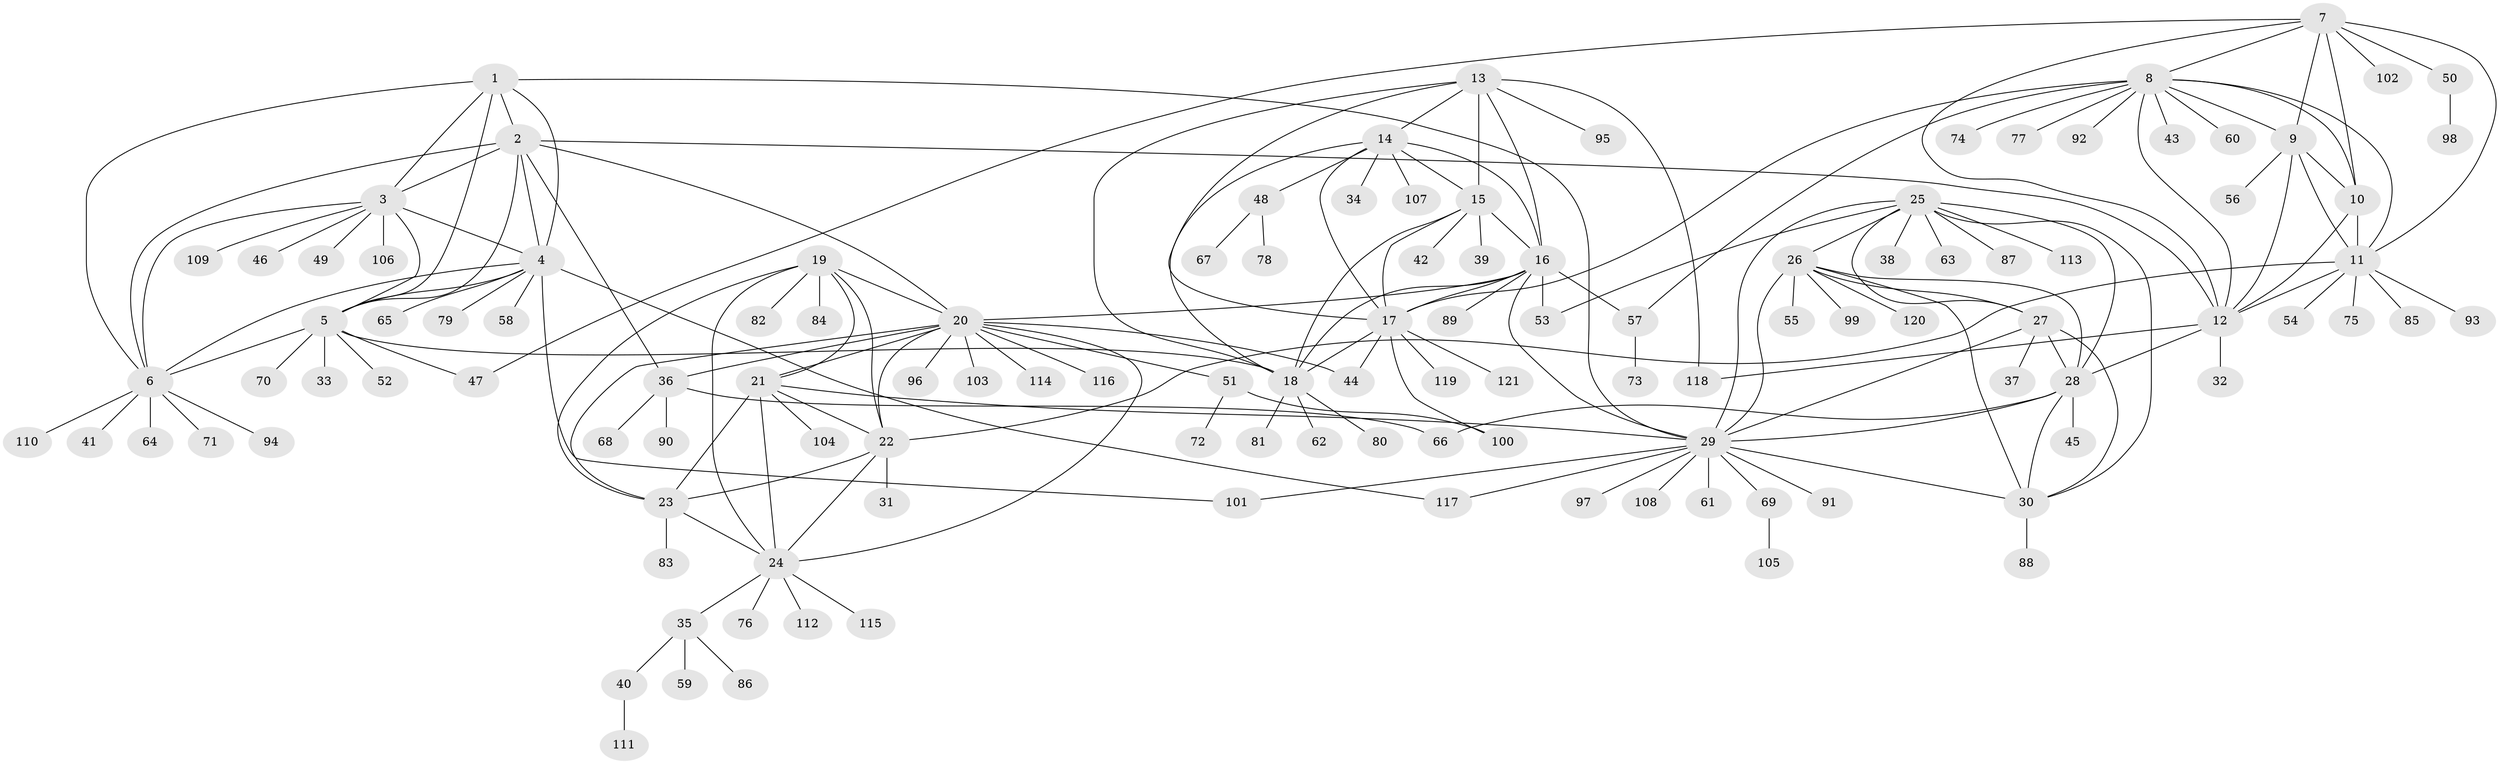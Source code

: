// coarse degree distribution, {6: 0.058823529411764705, 12: 0.023529411764705882, 7: 0.047058823529411764, 11: 0.023529411764705882, 1: 0.611764705882353, 5: 0.03529411764705882, 2: 0.10588235294117647, 8: 0.047058823529411764, 4: 0.023529411764705882, 10: 0.011764705882352941, 3: 0.011764705882352941}
// Generated by graph-tools (version 1.1) at 2025/37/03/04/25 23:37:40]
// undirected, 121 vertices, 186 edges
graph export_dot {
  node [color=gray90,style=filled];
  1;
  2;
  3;
  4;
  5;
  6;
  7;
  8;
  9;
  10;
  11;
  12;
  13;
  14;
  15;
  16;
  17;
  18;
  19;
  20;
  21;
  22;
  23;
  24;
  25;
  26;
  27;
  28;
  29;
  30;
  31;
  32;
  33;
  34;
  35;
  36;
  37;
  38;
  39;
  40;
  41;
  42;
  43;
  44;
  45;
  46;
  47;
  48;
  49;
  50;
  51;
  52;
  53;
  54;
  55;
  56;
  57;
  58;
  59;
  60;
  61;
  62;
  63;
  64;
  65;
  66;
  67;
  68;
  69;
  70;
  71;
  72;
  73;
  74;
  75;
  76;
  77;
  78;
  79;
  80;
  81;
  82;
  83;
  84;
  85;
  86;
  87;
  88;
  89;
  90;
  91;
  92;
  93;
  94;
  95;
  96;
  97;
  98;
  99;
  100;
  101;
  102;
  103;
  104;
  105;
  106;
  107;
  108;
  109;
  110;
  111;
  112;
  113;
  114;
  115;
  116;
  117;
  118;
  119;
  120;
  121;
  1 -- 2;
  1 -- 3;
  1 -- 4;
  1 -- 5;
  1 -- 6;
  1 -- 29;
  2 -- 3;
  2 -- 4;
  2 -- 5;
  2 -- 6;
  2 -- 12;
  2 -- 20;
  2 -- 36;
  3 -- 4;
  3 -- 5;
  3 -- 6;
  3 -- 46;
  3 -- 49;
  3 -- 106;
  3 -- 109;
  4 -- 5;
  4 -- 6;
  4 -- 58;
  4 -- 65;
  4 -- 79;
  4 -- 101;
  4 -- 117;
  5 -- 6;
  5 -- 18;
  5 -- 33;
  5 -- 47;
  5 -- 52;
  5 -- 70;
  6 -- 41;
  6 -- 64;
  6 -- 71;
  6 -- 94;
  6 -- 110;
  7 -- 8;
  7 -- 9;
  7 -- 10;
  7 -- 11;
  7 -- 12;
  7 -- 47;
  7 -- 50;
  7 -- 102;
  8 -- 9;
  8 -- 10;
  8 -- 11;
  8 -- 12;
  8 -- 17;
  8 -- 43;
  8 -- 57;
  8 -- 60;
  8 -- 74;
  8 -- 77;
  8 -- 92;
  9 -- 10;
  9 -- 11;
  9 -- 12;
  9 -- 56;
  10 -- 11;
  10 -- 12;
  11 -- 12;
  11 -- 22;
  11 -- 54;
  11 -- 75;
  11 -- 85;
  11 -- 93;
  12 -- 28;
  12 -- 32;
  12 -- 118;
  13 -- 14;
  13 -- 15;
  13 -- 16;
  13 -- 17;
  13 -- 18;
  13 -- 95;
  13 -- 118;
  14 -- 15;
  14 -- 16;
  14 -- 17;
  14 -- 18;
  14 -- 34;
  14 -- 48;
  14 -- 107;
  15 -- 16;
  15 -- 17;
  15 -- 18;
  15 -- 39;
  15 -- 42;
  16 -- 17;
  16 -- 18;
  16 -- 20;
  16 -- 29;
  16 -- 53;
  16 -- 57;
  16 -- 89;
  17 -- 18;
  17 -- 44;
  17 -- 100;
  17 -- 119;
  17 -- 121;
  18 -- 62;
  18 -- 80;
  18 -- 81;
  19 -- 20;
  19 -- 21;
  19 -- 22;
  19 -- 23;
  19 -- 24;
  19 -- 82;
  19 -- 84;
  20 -- 21;
  20 -- 22;
  20 -- 23;
  20 -- 24;
  20 -- 36;
  20 -- 44;
  20 -- 51;
  20 -- 96;
  20 -- 103;
  20 -- 114;
  20 -- 116;
  21 -- 22;
  21 -- 23;
  21 -- 24;
  21 -- 29;
  21 -- 104;
  22 -- 23;
  22 -- 24;
  22 -- 31;
  23 -- 24;
  23 -- 83;
  24 -- 35;
  24 -- 76;
  24 -- 112;
  24 -- 115;
  25 -- 26;
  25 -- 27;
  25 -- 28;
  25 -- 29;
  25 -- 30;
  25 -- 38;
  25 -- 53;
  25 -- 63;
  25 -- 87;
  25 -- 113;
  26 -- 27;
  26 -- 28;
  26 -- 29;
  26 -- 30;
  26 -- 55;
  26 -- 99;
  26 -- 120;
  27 -- 28;
  27 -- 29;
  27 -- 30;
  27 -- 37;
  28 -- 29;
  28 -- 30;
  28 -- 45;
  28 -- 66;
  29 -- 30;
  29 -- 61;
  29 -- 69;
  29 -- 91;
  29 -- 97;
  29 -- 101;
  29 -- 108;
  29 -- 117;
  30 -- 88;
  35 -- 40;
  35 -- 59;
  35 -- 86;
  36 -- 66;
  36 -- 68;
  36 -- 90;
  40 -- 111;
  48 -- 67;
  48 -- 78;
  50 -- 98;
  51 -- 72;
  51 -- 100;
  57 -- 73;
  69 -- 105;
}
